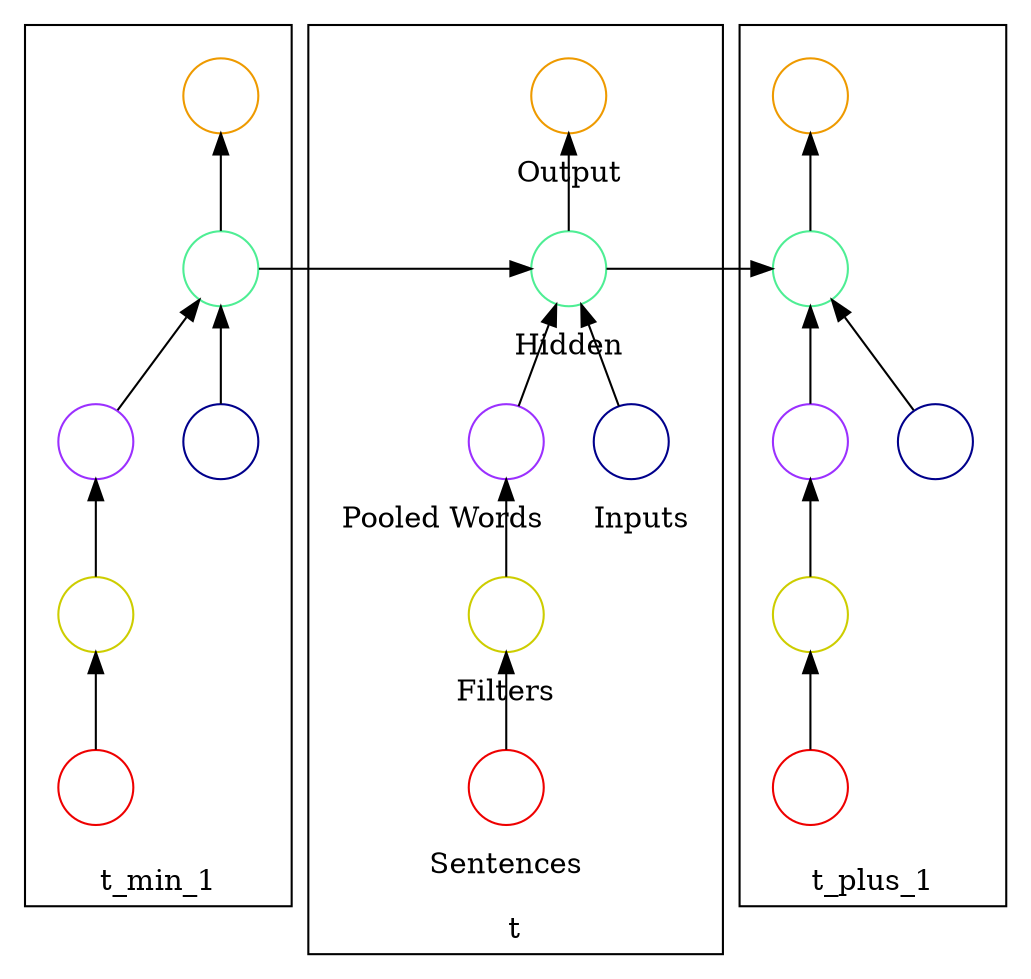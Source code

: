 digraph {
    
    newrank=true;
    
    rankdir=BT
    
    node [fixedsize=true, label=""];
    
    subgraph cluster_0 {
        subgraph cluster_0_A {
            color=white;
            node [style=solid, color=blue4, shape=circle];
            input_t_min_1
        }
        
        subgraph cluster_0_B {
            color=white;
            node [style=solid, color=red2, shape=circle];
            sentence_t_min_1
        }
        
        subgraph cluster_0_C {
            color=white;
            node [style=solid, color=yellow3, shape=circle];
            filters_t_min_1
        }
        
        subgraph cluster_0_D {
            color=white;
            node [style=solid, color=purple1, shape=circle];
            pooled_words_t_min_1
        }
        
        subgraph cluster_0_E {
            color=white;
            node [style=solid, color=seagreen2, shape=circle];
            hidden_t_min_1
        }
        
        subgraph cluster_0_F {
            color=white;
            node [style=solid, color=orange2, shape=circle];
            y_t_min_1
        }
        
        label = "t_min_1"
    }
    
    subgraph cluster_1 {
        subgraph cluster_1_A {
            color=white;
            node [style=solid, color=blue4, shape=circle];
            input_t
            label = "Inputs";
        }
        
        subgraph cluster_1_B {
            color=white;
            node [style=solid, color=red2, shape=circle];
            sentence_t
            label = "Sentences";
        }
        
        subgraph cluster_1_C {
            color=white;
            node [style=solid, color=yellow3, shape=circle];
            filters_t
            label = "Filters";
        }
        
        subgraph cluster_1_D {
            color=white;
            node [style=solid, color=purple1, shape=circle];
            pooled_words_t
            label = "Pooled Words";
        }
        
        subgraph cluster_1_E {
            color=white;
            node [style=solid, color=seagreen2, shape=circle];
            hidden_t
            label = "Hidden";
        }
        
        subgraph cluster_1_F {
            color=white;
            node [style=solid, color=orange2, shape=circle];
            y_t
            label = "Output";
        }
        
        label = "t"
    }
    
    subgraph cluster_2 {
        subgraph cluster_2_A {
            color=white;
            node [style=solid, color=blue4, shape=circle];
            input_t_plus_1
        }
        
        subgraph cluster_2_B {
            color=white;
            node [style=solid, color=red2, shape=circle];
            sentence_t_plus_1
        }
        
        subgraph cluster_2_C {
            color=white;
            node [style=solid, color=yellow3, shape=circle];
            filters_t_plus_1
        }
        
        subgraph cluster_2_D {
            color=white;
            node [style=solid, color=purple1, shape=circle];
            pooled_words_t_plus_1
        }
        
        subgraph cluster_2_E {
            color=white;
            node [style=solid, color=seagreen2, shape=circle];
            hidden_t_plus_1
        }
        
        subgraph cluster_2_F {
            color=white;
            node [style=solid, color=orange2, shape=circle];
            y_t_plus_1
        }
        
        label = "t_plus_1"
    }
    
    
    {rank=same hidden_t_min_1 hidden_t hidden_t_plus_1}
    
    input_t_min_1 -> hidden_t_min_1;
    sentence_t_min_1 -> filters_t_min_1;
    filters_t_min_1 -> pooled_words_t_min_1;
    pooled_words_t_min_1 -> hidden_t_min_1;
    hidden_t_min_1 -> y_t_min_1;
    hidden_t_min_1 -> hidden_t;
    
    input_t -> hidden_t;
    sentence_t -> filters_t;
    filters_t -> pooled_words_t;
    pooled_words_t -> hidden_t;
    hidden_t -> y_t;
    hidden_t -> hidden_t_plus_1;
    
    input_t_plus_1 -> hidden_t_plus_1;
    sentence_t_plus_1 -> filters_t_plus_1;
    filters_t_plus_1 -> pooled_words_t_plus_1;
    pooled_words_t_plus_1 -> hidden_t_plus_1;
    hidden_t_plus_1 -> y_t_plus_1;
}